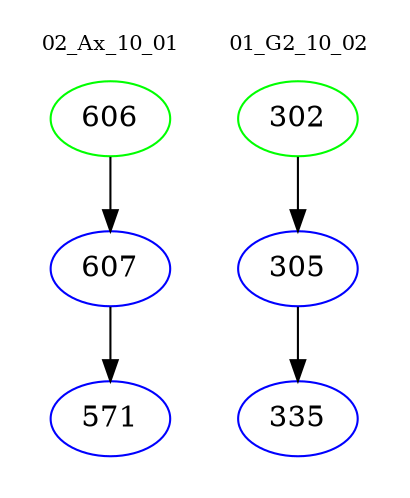 digraph{
subgraph cluster_0 {
color = white
label = "02_Ax_10_01";
fontsize=10;
T0_606 [label="606", color="green"]
T0_606 -> T0_607 [color="black"]
T0_607 [label="607", color="blue"]
T0_607 -> T0_571 [color="black"]
T0_571 [label="571", color="blue"]
}
subgraph cluster_1 {
color = white
label = "01_G2_10_02";
fontsize=10;
T1_302 [label="302", color="green"]
T1_302 -> T1_305 [color="black"]
T1_305 [label="305", color="blue"]
T1_305 -> T1_335 [color="black"]
T1_335 [label="335", color="blue"]
}
}
